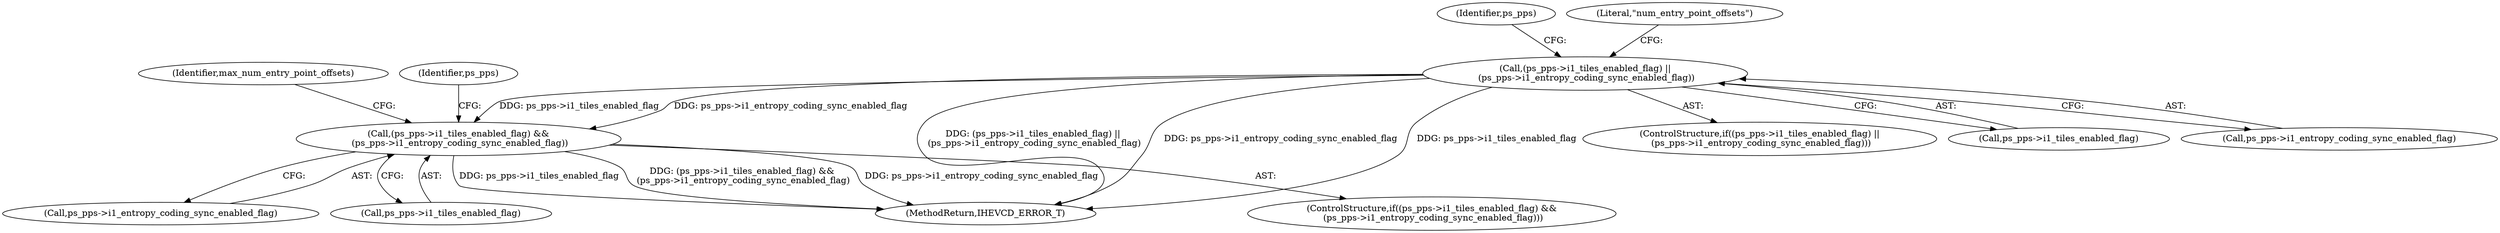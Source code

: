 digraph "0_Android_a1424724a00d62ac5efa0e27953eed66850d662f@pointer" {
"1001875" [label="(Call,(ps_pps->i1_tiles_enabled_flag) ||\n (ps_pps->i1_entropy_coding_sync_enabled_flag))"];
"1001895" [label="(Call,(ps_pps->i1_tiles_enabled_flag) &&\n (ps_pps->i1_entropy_coding_sync_enabled_flag))"];
"1001875" [label="(Call,(ps_pps->i1_tiles_enabled_flag) ||\n (ps_pps->i1_entropy_coding_sync_enabled_flag))"];
"1001899" [label="(Call,ps_pps->i1_entropy_coding_sync_enabled_flag)"];
"1001895" [label="(Call,(ps_pps->i1_tiles_enabled_flag) &&\n (ps_pps->i1_entropy_coding_sync_enabled_flag))"];
"1001987" [label="(Identifier,ps_pps)"];
"1001884" [label="(Literal,\"num_entry_point_offsets\")"];
"1001896" [label="(Call,ps_pps->i1_tiles_enabled_flag)"];
"1001874" [label="(ControlStructure,if((ps_pps->i1_tiles_enabled_flag) ||\n (ps_pps->i1_entropy_coding_sync_enabled_flag)))"];
"1002617" [label="(MethodReturn,IHEVCD_ERROR_T)"];
"1001876" [label="(Call,ps_pps->i1_tiles_enabled_flag)"];
"1001904" [label="(Identifier,max_num_entry_point_offsets)"];
"1001917" [label="(Identifier,ps_pps)"];
"1001879" [label="(Call,ps_pps->i1_entropy_coding_sync_enabled_flag)"];
"1001894" [label="(ControlStructure,if((ps_pps->i1_tiles_enabled_flag) &&\n (ps_pps->i1_entropy_coding_sync_enabled_flag)))"];
"1001875" -> "1001874"  [label="AST: "];
"1001875" -> "1001876"  [label="CFG: "];
"1001875" -> "1001879"  [label="CFG: "];
"1001876" -> "1001875"  [label="AST: "];
"1001879" -> "1001875"  [label="AST: "];
"1001884" -> "1001875"  [label="CFG: "];
"1001987" -> "1001875"  [label="CFG: "];
"1001875" -> "1002617"  [label="DDG: (ps_pps->i1_tiles_enabled_flag) ||\n (ps_pps->i1_entropy_coding_sync_enabled_flag)"];
"1001875" -> "1002617"  [label="DDG: ps_pps->i1_entropy_coding_sync_enabled_flag"];
"1001875" -> "1002617"  [label="DDG: ps_pps->i1_tiles_enabled_flag"];
"1001875" -> "1001895"  [label="DDG: ps_pps->i1_tiles_enabled_flag"];
"1001875" -> "1001895"  [label="DDG: ps_pps->i1_entropy_coding_sync_enabled_flag"];
"1001895" -> "1001894"  [label="AST: "];
"1001895" -> "1001896"  [label="CFG: "];
"1001895" -> "1001899"  [label="CFG: "];
"1001896" -> "1001895"  [label="AST: "];
"1001899" -> "1001895"  [label="AST: "];
"1001904" -> "1001895"  [label="CFG: "];
"1001917" -> "1001895"  [label="CFG: "];
"1001895" -> "1002617"  [label="DDG: ps_pps->i1_tiles_enabled_flag"];
"1001895" -> "1002617"  [label="DDG: (ps_pps->i1_tiles_enabled_flag) &&\n (ps_pps->i1_entropy_coding_sync_enabled_flag)"];
"1001895" -> "1002617"  [label="DDG: ps_pps->i1_entropy_coding_sync_enabled_flag"];
}
